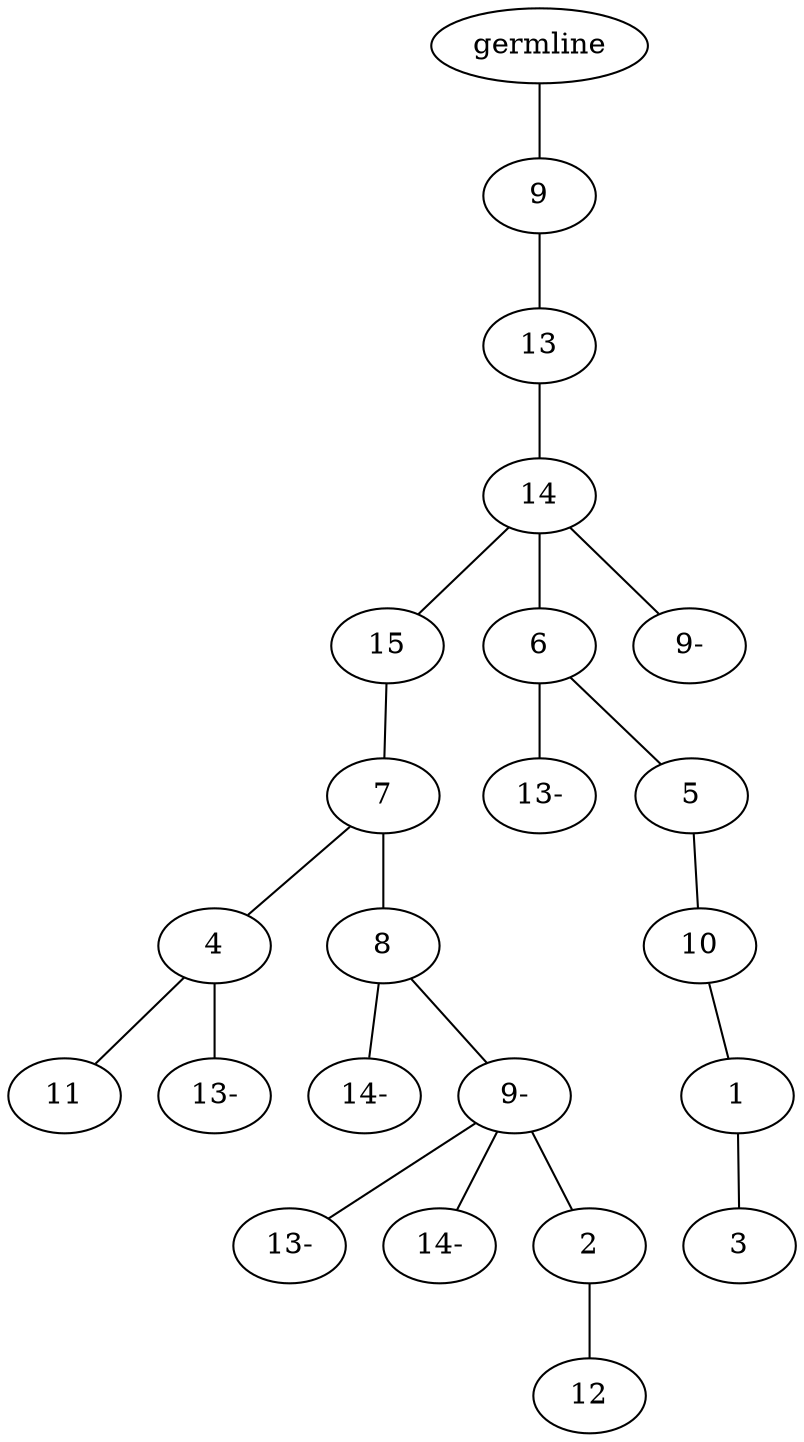 graph tree {
    "140265278380208" [label="germline"];
    "140265278326192" [label="9"];
    "140265278327392" [label="13"];
    "140265270469248" [label="14"];
    "140265270470016" [label="15"];
    "140265270470496" [label="7"];
    "140265270470880" [label="4"];
    "140265270471168" [label="11"];
    "140265270470976" [label="13-"];
    "140265270471984" [label="8"];
    "140265270471312" [label="14-"];
    "140265270472128" [label="9-"];
    "140265270471840" [label="13-"];
    "140265270471936" [label="14-"];
    "140265270472224" [label="2"];
    "140265270472608" [label="12"];
    "140265270471120" [label="6"];
    "140265270471408" [label="13-"];
    "140265270470928" [label="5"];
    "140265270309504" [label="10"];
    "140265270309024" [label="1"];
    "140265270309648" [label="3"];
    "140265270470112" [label="9-"];
    "140265278380208" -- "140265278326192";
    "140265278326192" -- "140265278327392";
    "140265278327392" -- "140265270469248";
    "140265270469248" -- "140265270470016";
    "140265270469248" -- "140265270471120";
    "140265270469248" -- "140265270470112";
    "140265270470016" -- "140265270470496";
    "140265270470496" -- "140265270470880";
    "140265270470496" -- "140265270471984";
    "140265270470880" -- "140265270471168";
    "140265270470880" -- "140265270470976";
    "140265270471984" -- "140265270471312";
    "140265270471984" -- "140265270472128";
    "140265270472128" -- "140265270471840";
    "140265270472128" -- "140265270471936";
    "140265270472128" -- "140265270472224";
    "140265270472224" -- "140265270472608";
    "140265270471120" -- "140265270471408";
    "140265270471120" -- "140265270470928";
    "140265270470928" -- "140265270309504";
    "140265270309504" -- "140265270309024";
    "140265270309024" -- "140265270309648";
}
